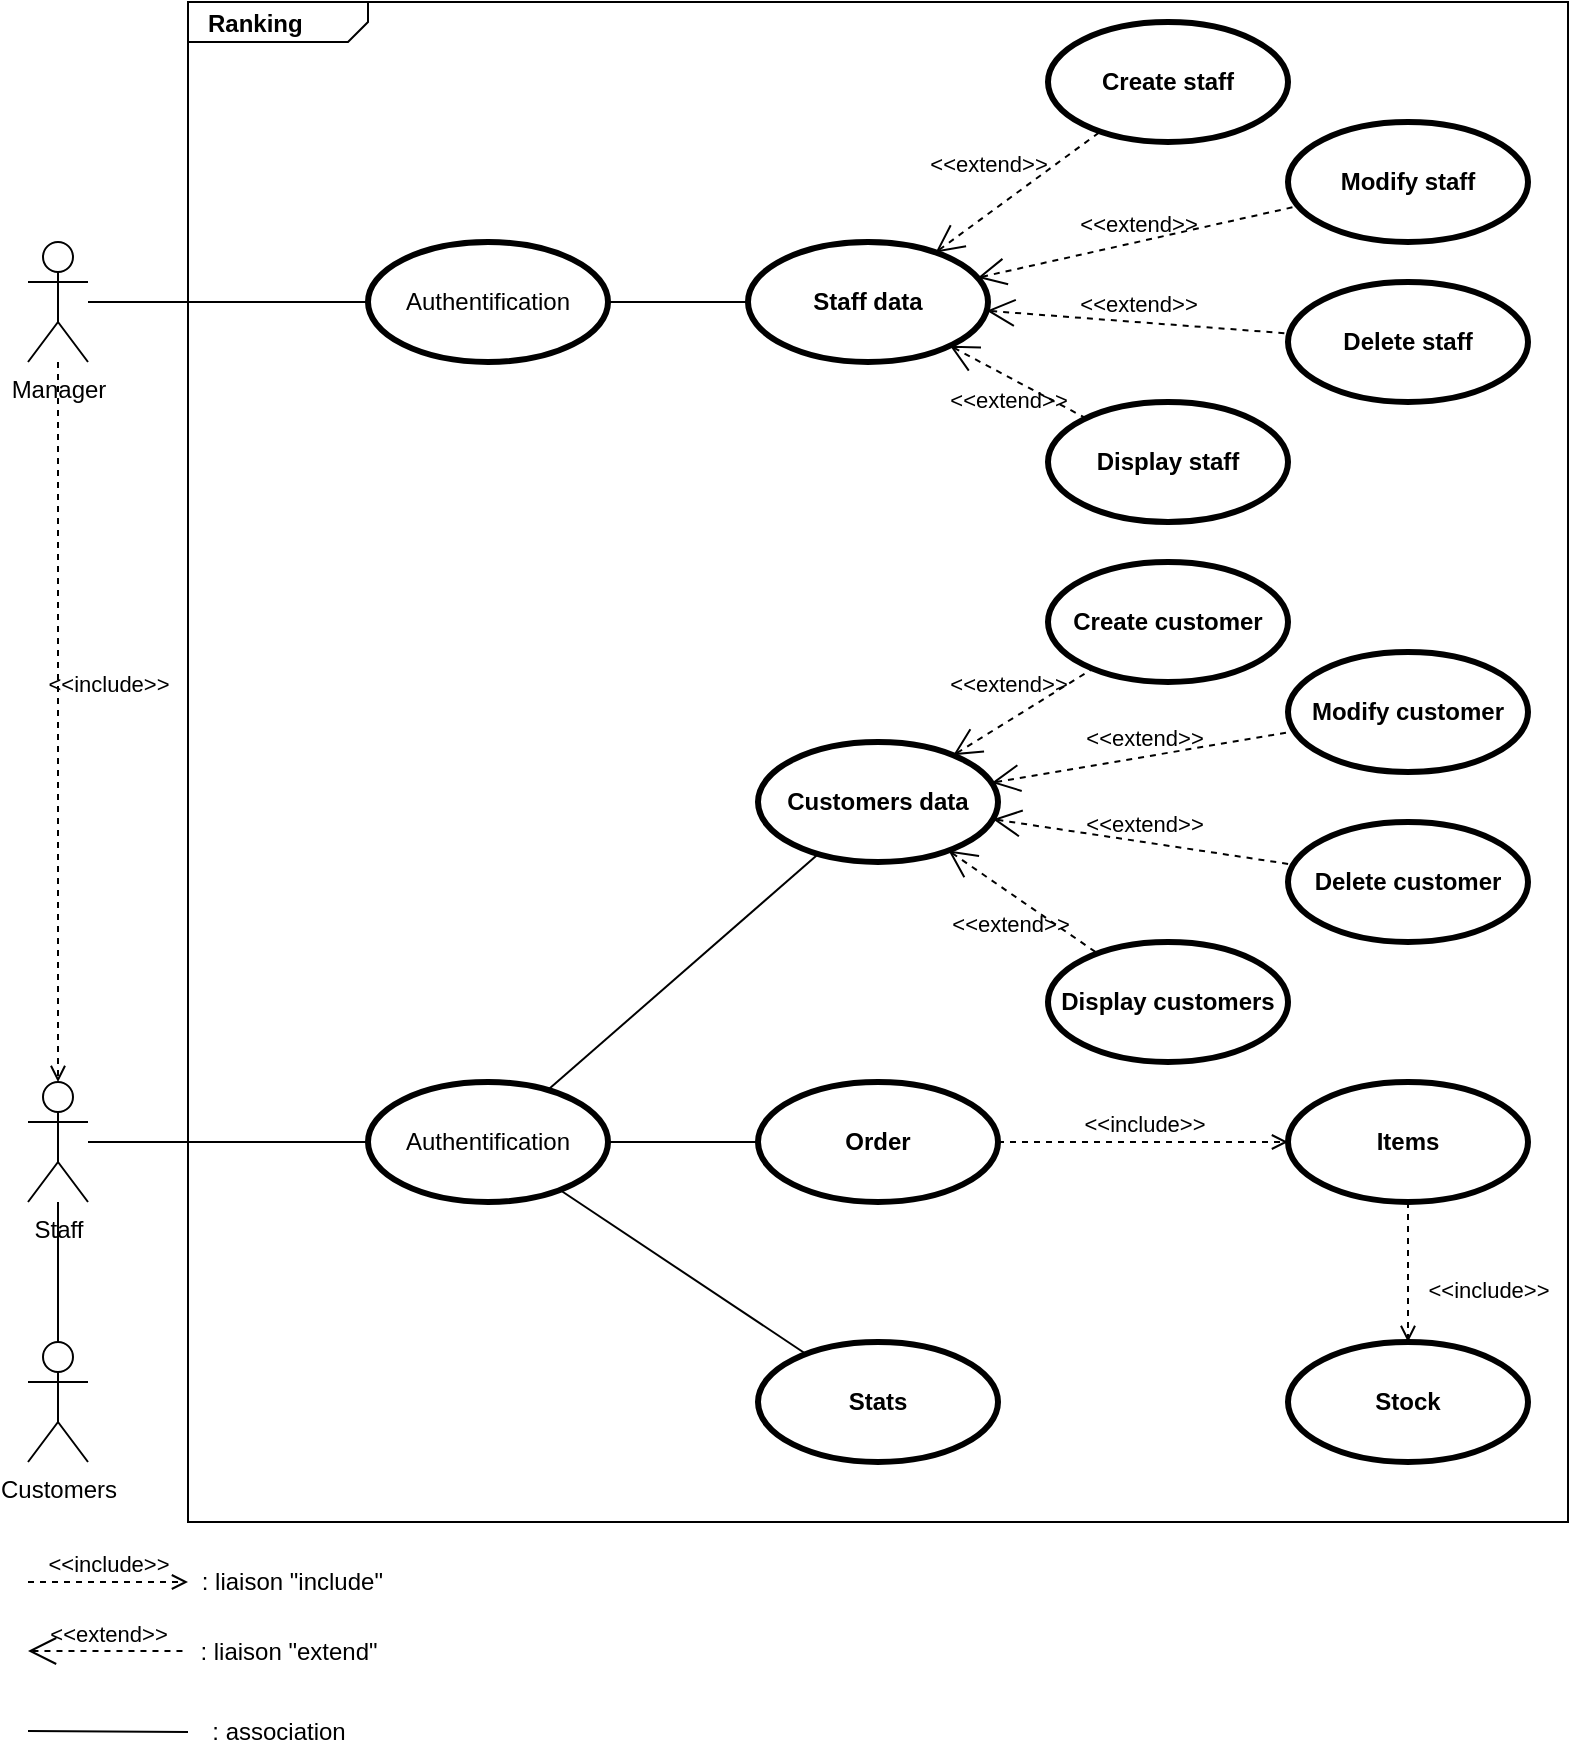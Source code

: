 <mxfile version="13.9.9" type="device" pages="5"><diagram id="yw_2JOUN2sELRxpjQE1k" name="Diag use case"><mxGraphModel dx="1086" dy="798" grid="1" gridSize="10" guides="1" tooltips="1" connect="1" arrows="1" fold="1" page="1" pageScale="1" pageWidth="827" pageHeight="1169" math="0" shadow="0"><root><mxCell id="0"/><mxCell id="1" parent="0"/><mxCell id="QHNm_jBr3AyCsfNkTOBc-62" value="&lt;p style=&quot;margin:0px;margin-top:4px;margin-left:10px;text-align:left;&quot;&gt;&lt;b&gt;Ranking&lt;/b&gt;&lt;/p&gt;" style="html=1;shape=mxgraph.sysml.package;html=1;overflow=fill;whiteSpace=wrap;fillColor=none;" parent="1" vertex="1"><mxGeometry x="120" y="40" width="690" height="760" as="geometry"/></mxCell><mxCell id="3awYt7qKahZpabFdS9xT-6" value="Staff" style="shape=umlActor;html=1;verticalLabelPosition=bottom;verticalAlign=top;align=center;fillColor=none;" parent="1" vertex="1"><mxGeometry x="40" y="580" width="30" height="60" as="geometry"/></mxCell><mxCell id="3awYt7qKahZpabFdS9xT-10" value="Customers data" style="shape=ellipse;html=1;strokeWidth=3;fontStyle=1;whiteSpace=wrap;align=center;perimeter=ellipsePerimeter;fillColor=none;" parent="1" vertex="1"><mxGeometry x="405" y="410" width="120" height="60" as="geometry"/></mxCell><mxCell id="3awYt7qKahZpabFdS9xT-11" value="Order" style="shape=ellipse;html=1;strokeWidth=3;fontStyle=1;whiteSpace=wrap;align=center;perimeter=ellipsePerimeter;fillColor=none;" parent="1" vertex="1"><mxGeometry x="405" y="580" width="120" height="60" as="geometry"/></mxCell><mxCell id="GmJ6NvU2K9QCvQzde59w-1" value="Items" style="shape=ellipse;html=1;strokeWidth=3;fontStyle=1;whiteSpace=wrap;align=center;perimeter=ellipsePerimeter;fillColor=none;" parent="1" vertex="1"><mxGeometry x="670" y="580" width="120" height="60" as="geometry"/></mxCell><mxCell id="GmJ6NvU2K9QCvQzde59w-2" value="Stock" style="shape=ellipse;html=1;strokeWidth=3;fontStyle=1;whiteSpace=wrap;align=center;perimeter=ellipsePerimeter;fillColor=none;" parent="1" vertex="1"><mxGeometry x="670" y="710" width="120" height="60" as="geometry"/></mxCell><mxCell id="GmJ6NvU2K9QCvQzde59w-7" value="&amp;lt;&amp;lt;include&amp;gt;&amp;gt;" style="edgeStyle=none;html=1;endArrow=open;verticalAlign=bottom;dashed=1;labelBackgroundColor=none;rounded=0;" parent="1" source="3awYt7qKahZpabFdS9xT-11" target="GmJ6NvU2K9QCvQzde59w-1" edge="1"><mxGeometry width="160" relative="1" as="geometry"><mxPoint x="270" y="546.0" as="sourcePoint"/><mxPoint x="427.059" y="504.118" as="targetPoint"/></mxGeometry></mxCell><mxCell id="GmJ6NvU2K9QCvQzde59w-8" value="&amp;lt;&amp;lt;include&amp;gt;&amp;gt;" style="edgeStyle=none;html=1;endArrow=open;verticalAlign=bottom;dashed=1;labelBackgroundColor=none;rounded=0;" parent="1" source="GmJ6NvU2K9QCvQzde59w-1" target="GmJ6NvU2K9QCvQzde59w-2" edge="1"><mxGeometry x="0.5" y="40" width="160" relative="1" as="geometry"><mxPoint x="280" y="556.0" as="sourcePoint"/><mxPoint x="437.059" y="514.118" as="targetPoint"/><mxPoint as="offset"/></mxGeometry></mxCell><mxCell id="QHNm_jBr3AyCsfNkTOBc-1" value="Stats" style="shape=ellipse;html=1;strokeWidth=3;fontStyle=1;whiteSpace=wrap;align=center;perimeter=ellipsePerimeter;fillColor=none;" parent="1" vertex="1"><mxGeometry x="405" y="710" width="120" height="60" as="geometry"/></mxCell><mxCell id="QHNm_jBr3AyCsfNkTOBc-3" value="Modify customer" style="shape=ellipse;html=1;strokeWidth=3;fontStyle=1;whiteSpace=wrap;align=center;perimeter=ellipsePerimeter;fillColor=none;" parent="1" vertex="1"><mxGeometry x="670" y="365" width="120" height="60" as="geometry"/></mxCell><mxCell id="QHNm_jBr3AyCsfNkTOBc-4" value="Delete customer" style="shape=ellipse;html=1;strokeWidth=3;fontStyle=1;whiteSpace=wrap;align=center;perimeter=ellipsePerimeter;fillColor=none;" parent="1" vertex="1"><mxGeometry x="670" y="450" width="120" height="60" as="geometry"/></mxCell><mxCell id="QHNm_jBr3AyCsfNkTOBc-5" value="Display customers" style="shape=ellipse;html=1;strokeWidth=3;fontStyle=1;whiteSpace=wrap;align=center;perimeter=ellipsePerimeter;fillColor=none;" parent="1" vertex="1"><mxGeometry x="550" y="510" width="120" height="60" as="geometry"/></mxCell><mxCell id="QHNm_jBr3AyCsfNkTOBc-6" value="Create customer" style="shape=ellipse;html=1;strokeWidth=3;fontStyle=1;whiteSpace=wrap;align=center;perimeter=ellipsePerimeter;fillColor=none;" parent="1" vertex="1"><mxGeometry x="550" y="320" width="120" height="60" as="geometry"/></mxCell><mxCell id="QHNm_jBr3AyCsfNkTOBc-12" value="&amp;lt;&amp;lt;extend&amp;gt;&amp;gt;" style="edgeStyle=none;html=1;startArrow=open;endArrow=none;startSize=12;verticalAlign=bottom;dashed=1;labelBackgroundColor=none;rounded=0;" parent="1" source="3awYt7qKahZpabFdS9xT-10" target="QHNm_jBr3AyCsfNkTOBc-6" edge="1"><mxGeometry x="-0.092" y="8" width="160" relative="1" as="geometry"><mxPoint x="390" y="460" as="sourcePoint"/><mxPoint x="550" y="460" as="targetPoint"/><mxPoint as="offset"/></mxGeometry></mxCell><mxCell id="QHNm_jBr3AyCsfNkTOBc-14" value="&amp;lt;&amp;lt;extend&amp;gt;&amp;gt;" style="edgeStyle=none;html=1;startArrow=open;endArrow=none;startSize=12;verticalAlign=bottom;dashed=1;labelBackgroundColor=none;rounded=0;" parent="1" source="3awYt7qKahZpabFdS9xT-10" target="QHNm_jBr3AyCsfNkTOBc-3" edge="1"><mxGeometry width="160" relative="1" as="geometry"><mxPoint x="503.818" y="445.219" as="sourcePoint"/><mxPoint x="586.2" y="384.787" as="targetPoint"/></mxGeometry></mxCell><mxCell id="QHNm_jBr3AyCsfNkTOBc-15" value="&amp;lt;&amp;lt;extend&amp;gt;&amp;gt;" style="edgeStyle=none;html=1;startArrow=open;endArrow=none;startSize=12;verticalAlign=bottom;dashed=1;labelBackgroundColor=none;rounded=0;" parent="1" source="3awYt7qKahZpabFdS9xT-10" target="QHNm_jBr3AyCsfNkTOBc-4" edge="1"><mxGeometry width="160" relative="1" as="geometry"><mxPoint x="524.209" y="457.141" as="sourcePoint"/><mxPoint x="685.94" y="418.014" as="targetPoint"/></mxGeometry></mxCell><mxCell id="QHNm_jBr3AyCsfNkTOBc-16" value="&amp;lt;&amp;lt;extend&amp;gt;&amp;gt;" style="edgeStyle=none;html=1;startArrow=open;endArrow=none;startSize=12;verticalAlign=bottom;dashed=1;labelBackgroundColor=none;rounded=0;" parent="1" source="3awYt7qKahZpabFdS9xT-10" target="QHNm_jBr3AyCsfNkTOBc-5" edge="1"><mxGeometry x="0.114" y="-21" width="160" relative="1" as="geometry"><mxPoint x="529.397" y="474.243" as="sourcePoint"/><mxPoint x="680.648" y="485.604" as="targetPoint"/><mxPoint x="1" as="offset"/></mxGeometry></mxCell><mxCell id="QHNm_jBr3AyCsfNkTOBc-29" value="Delete staff" style="shape=ellipse;html=1;strokeWidth=3;fontStyle=1;whiteSpace=wrap;align=center;perimeter=ellipsePerimeter;fillColor=none;" parent="1" vertex="1"><mxGeometry x="670" y="180" width="120" height="60" as="geometry"/></mxCell><mxCell id="QHNm_jBr3AyCsfNkTOBc-30" value="Display staff" style="shape=ellipse;html=1;strokeWidth=3;fontStyle=1;whiteSpace=wrap;align=center;perimeter=ellipsePerimeter;fillColor=none;" parent="1" vertex="1"><mxGeometry x="550" y="240" width="120" height="60" as="geometry"/></mxCell><mxCell id="QHNm_jBr3AyCsfNkTOBc-34" value="&amp;lt;&amp;lt;extend&amp;gt;&amp;gt;" style="edgeStyle=none;html=1;startArrow=open;endArrow=none;startSize=12;verticalAlign=bottom;dashed=1;labelBackgroundColor=none;rounded=0;" parent="1" target="QHNm_jBr3AyCsfNkTOBc-30" edge="1" source="dh_8f2TWzx4MQD5-rCmJ-61"><mxGeometry x="0.107" y="-18" width="160" relative="1" as="geometry"><mxPoint x="500.885" y="211.957" as="sourcePoint"/><mxPoint x="680.648" y="215.604" as="targetPoint"/><mxPoint as="offset"/></mxGeometry></mxCell><mxCell id="QHNm_jBr3AyCsfNkTOBc-36" value="Create staff" style="shape=ellipse;html=1;strokeWidth=3;fontStyle=1;whiteSpace=wrap;align=center;perimeter=ellipsePerimeter;fillColor=none;" parent="1" vertex="1"><mxGeometry x="550" y="50" width="120" height="60" as="geometry"/></mxCell><mxCell id="QHNm_jBr3AyCsfNkTOBc-37" value="Modify staff" style="shape=ellipse;html=1;strokeWidth=3;fontStyle=1;whiteSpace=wrap;align=center;perimeter=ellipsePerimeter;fillColor=none;" parent="1" vertex="1"><mxGeometry x="670" y="100" width="120" height="60" as="geometry"/></mxCell><mxCell id="QHNm_jBr3AyCsfNkTOBc-63" value="Customers" style="shape=umlActor;html=1;verticalLabelPosition=bottom;verticalAlign=top;align=center;fillColor=none;" parent="1" vertex="1"><mxGeometry x="40" y="710" width="30" height="60" as="geometry"/></mxCell><mxCell id="QHNm_jBr3AyCsfNkTOBc-64" value="Manager" style="shape=umlActor;html=1;verticalLabelPosition=bottom;verticalAlign=top;align=center;fillColor=none;" parent="1" vertex="1"><mxGeometry x="40" y="160" width="30" height="60" as="geometry"/></mxCell><mxCell id="QHNm_jBr3AyCsfNkTOBc-69" value="&amp;lt;&amp;lt;include&amp;gt;&amp;gt;" style="edgeStyle=none;html=1;endArrow=open;verticalAlign=bottom;dashed=1;labelBackgroundColor=none;rounded=0;" parent="1" edge="1"><mxGeometry width="160" relative="1" as="geometry"><mxPoint x="40" y="830" as="sourcePoint"/><mxPoint x="120" y="830" as="targetPoint"/></mxGeometry></mxCell><mxCell id="QHNm_jBr3AyCsfNkTOBc-70" value="&amp;nbsp;: liaison &quot;include&quot;" style="text;html=1;align=center;verticalAlign=middle;resizable=0;points=[];autosize=1;strokeColor=none;fillColor=none;" parent="1" vertex="1"><mxGeometry x="110" y="815" width="120" height="30" as="geometry"/></mxCell><mxCell id="QHNm_jBr3AyCsfNkTOBc-71" value="&amp;lt;&amp;lt;extend&amp;gt;&amp;gt;" style="edgeStyle=none;html=1;startArrow=open;endArrow=none;startSize=12;verticalAlign=bottom;dashed=1;labelBackgroundColor=none;rounded=0;" parent="1" edge="1"><mxGeometry width="160" relative="1" as="geometry"><mxPoint x="40" y="864.5" as="sourcePoint"/><mxPoint x="120" y="864.5" as="targetPoint"/></mxGeometry></mxCell><mxCell id="QHNm_jBr3AyCsfNkTOBc-72" value=": liaison &quot;extend&quot;" style="text;html=1;align=center;verticalAlign=middle;resizable=0;points=[];autosize=1;strokeColor=none;fillColor=none;" parent="1" vertex="1"><mxGeometry x="115" y="850" width="110" height="30" as="geometry"/></mxCell><mxCell id="QHNm_jBr3AyCsfNkTOBc-74" value=": association" style="text;html=1;align=center;verticalAlign=middle;resizable=0;points=[];autosize=1;strokeColor=none;fillColor=none;" parent="1" vertex="1"><mxGeometry x="120" y="890" width="90" height="30" as="geometry"/></mxCell><mxCell id="QHNm_jBr3AyCsfNkTOBc-76" value="" style="edgeStyle=none;html=1;endArrow=none;verticalAlign=bottom;rounded=0;entryX=0.5;entryY=0;entryDx=0;entryDy=0;entryPerimeter=0;" parent="1" source="3awYt7qKahZpabFdS9xT-6" target="QHNm_jBr3AyCsfNkTOBc-63" edge="1"><mxGeometry width="160" relative="1" as="geometry"><mxPoint x="280" y="670" as="sourcePoint"/><mxPoint x="440" y="670" as="targetPoint"/></mxGeometry></mxCell><mxCell id="QHNm_jBr3AyCsfNkTOBc-77" value="" style="edgeStyle=none;html=1;endArrow=none;verticalAlign=bottom;rounded=0;" parent="1" edge="1"><mxGeometry width="160" relative="1" as="geometry"><mxPoint x="40" y="904.5" as="sourcePoint"/><mxPoint x="120" y="905" as="targetPoint"/></mxGeometry></mxCell><mxCell id="dh_8f2TWzx4MQD5-rCmJ-61" value="Staff data" style="shape=ellipse;html=1;strokeWidth=3;fontStyle=1;whiteSpace=wrap;align=center;perimeter=ellipsePerimeter;fillColor=none;" vertex="1" parent="1"><mxGeometry x="400" y="160" width="120" height="60" as="geometry"/></mxCell><mxCell id="dh_8f2TWzx4MQD5-rCmJ-62" value="&amp;lt;&amp;lt;extend&amp;gt;&amp;gt;" style="edgeStyle=none;html=1;startArrow=open;endArrow=none;startSize=12;verticalAlign=bottom;dashed=1;labelBackgroundColor=none;rounded=0;" edge="1" parent="1" source="dh_8f2TWzx4MQD5-rCmJ-61"><mxGeometry x="-0.179" y="13" width="160" relative="1" as="geometry"><mxPoint x="493.818" y="165.219" as="sourcePoint"/><mxPoint x="576.2" y="104.787" as="targetPoint"/><mxPoint as="offset"/></mxGeometry></mxCell><mxCell id="dh_8f2TWzx4MQD5-rCmJ-63" value="&amp;lt;&amp;lt;extend&amp;gt;&amp;gt;" style="edgeStyle=none;html=1;startArrow=open;endArrow=none;startSize=12;verticalAlign=bottom;dashed=1;labelBackgroundColor=none;rounded=0;" edge="1" parent="1" source="dh_8f2TWzx4MQD5-rCmJ-61"><mxGeometry width="160" relative="1" as="geometry"><mxPoint x="514.209" y="177.141" as="sourcePoint"/><mxPoint x="675.025" y="142.018" as="targetPoint"/></mxGeometry></mxCell><mxCell id="dh_8f2TWzx4MQD5-rCmJ-64" value="&amp;lt;&amp;lt;extend&amp;gt;&amp;gt;" style="edgeStyle=none;html=1;startArrow=open;endArrow=none;startSize=12;verticalAlign=bottom;dashed=1;labelBackgroundColor=none;rounded=0;" edge="1" parent="1" source="dh_8f2TWzx4MQD5-rCmJ-61"><mxGeometry width="160" relative="1" as="geometry"><mxPoint x="519.397" y="194.243" as="sourcePoint"/><mxPoint x="670.603" y="205.757" as="targetPoint"/></mxGeometry></mxCell><mxCell id="dh_8f2TWzx4MQD5-rCmJ-74" value="&lt;span style=&quot;font-weight: 400&quot;&gt;Authentification&lt;/span&gt;" style="shape=ellipse;html=1;strokeWidth=3;fontStyle=1;whiteSpace=wrap;align=center;perimeter=ellipsePerimeter;fillColor=none;" vertex="1" parent="1"><mxGeometry x="210" y="160" width="120" height="60" as="geometry"/></mxCell><mxCell id="N8X6O2VftaK-CVxfIU2x-1" value="&lt;span style=&quot;font-weight: 400&quot;&gt;Authentification&lt;/span&gt;" style="shape=ellipse;html=1;strokeWidth=3;fontStyle=1;whiteSpace=wrap;align=center;perimeter=ellipsePerimeter;fillColor=none;" vertex="1" parent="1"><mxGeometry x="210" y="580" width="120" height="60" as="geometry"/></mxCell><mxCell id="Gk4l5Cw5bF9thVnNBr4x-1" value="" style="edgeStyle=none;html=1;endArrow=none;verticalAlign=bottom;rounded=0;" edge="1" parent="1" source="3awYt7qKahZpabFdS9xT-6" target="N8X6O2VftaK-CVxfIU2x-1"><mxGeometry width="160" relative="1" as="geometry"><mxPoint x="90" y="609.5" as="sourcePoint"/><mxPoint x="170" y="610" as="targetPoint"/></mxGeometry></mxCell><mxCell id="Gk4l5Cw5bF9thVnNBr4x-3" value="" style="edgeStyle=none;html=1;endArrow=none;verticalAlign=bottom;rounded=0;" edge="1" parent="1" source="QHNm_jBr3AyCsfNkTOBc-64" target="dh_8f2TWzx4MQD5-rCmJ-74"><mxGeometry width="160" relative="1" as="geometry"><mxPoint x="70" y="199.5" as="sourcePoint"/><mxPoint x="210" y="199.5" as="targetPoint"/></mxGeometry></mxCell><mxCell id="Gk4l5Cw5bF9thVnNBr4x-4" value="" style="edgeStyle=none;html=1;endArrow=none;verticalAlign=bottom;rounded=0;" edge="1" parent="1" source="dh_8f2TWzx4MQD5-rCmJ-74" target="dh_8f2TWzx4MQD5-rCmJ-61"><mxGeometry width="160" relative="1" as="geometry"><mxPoint x="274" y="290" as="sourcePoint"/><mxPoint x="414" y="290" as="targetPoint"/></mxGeometry></mxCell><mxCell id="Gk4l5Cw5bF9thVnNBr4x-5" value="" style="endArrow=none;html=1;" edge="1" parent="1" source="N8X6O2VftaK-CVxfIU2x-1" target="3awYt7qKahZpabFdS9xT-10"><mxGeometry width="50" height="50" relative="1" as="geometry"><mxPoint x="390" y="530" as="sourcePoint"/><mxPoint x="440" y="480" as="targetPoint"/></mxGeometry></mxCell><mxCell id="Gk4l5Cw5bF9thVnNBr4x-6" value="" style="endArrow=none;html=1;" edge="1" parent="1" source="N8X6O2VftaK-CVxfIU2x-1" target="3awYt7qKahZpabFdS9xT-11"><mxGeometry width="50" height="50" relative="1" as="geometry"><mxPoint x="390" y="530" as="sourcePoint"/><mxPoint x="440" y="480" as="targetPoint"/></mxGeometry></mxCell><mxCell id="Gk4l5Cw5bF9thVnNBr4x-7" value="" style="endArrow=none;html=1;" edge="1" parent="1" source="N8X6O2VftaK-CVxfIU2x-1" target="QHNm_jBr3AyCsfNkTOBc-1"><mxGeometry width="50" height="50" relative="1" as="geometry"><mxPoint x="340" y="620" as="sourcePoint"/><mxPoint x="420" y="620" as="targetPoint"/></mxGeometry></mxCell><mxCell id="Gk4l5Cw5bF9thVnNBr4x-8" value="&amp;lt;&amp;lt;include&amp;gt;&amp;gt;" style="edgeStyle=none;html=1;endArrow=open;verticalAlign=bottom;dashed=1;labelBackgroundColor=none;rounded=0;" edge="1" parent="1" source="QHNm_jBr3AyCsfNkTOBc-64" target="3awYt7qKahZpabFdS9xT-6"><mxGeometry x="-0.056" y="25" width="160" relative="1" as="geometry"><mxPoint x="35" y="510" as="sourcePoint"/><mxPoint x="115" y="510" as="targetPoint"/><mxPoint as="offset"/></mxGeometry></mxCell></root></mxGraphModel></diagram><diagram id="9SzkXUUQq0qsE2Vf529B" name="diag séquence personnel create"><mxGraphModel dx="1086" dy="798" grid="1" gridSize="10" guides="1" tooltips="1" connect="1" arrows="1" fold="1" page="1" pageScale="1" pageWidth="827" pageHeight="1169" math="0" shadow="0"><root><mxCell id="0"/><mxCell id="1" parent="0"/><mxCell id="z8kgbv1pqhloukU-Y6QI-2" value="&lt;p style=&quot;margin:13px;&quot;&gt;&lt;b&gt;&lt;i&gt;Manager&lt;/i&gt;&lt;/b&gt;&lt;/p&gt;" style="shape=rect;html=1;overflow=fill;whiteSpace=wrap;align=center;fillColor=none;" parent="1" vertex="1"><mxGeometry x="70" y="110" width="80" height="40" as="geometry"/></mxCell><mxCell id="z8kgbv1pqhloukU-Y6QI-3" value="" style="shape=umlActor;html=1;verticalLabelPosition=bottom;verticalAlign=top;align=center;fillColor=none;" parent="1" vertex="1"><mxGeometry x="95" y="50" width="30" height="60" as="geometry"/></mxCell><mxCell id="z8kgbv1pqhloukU-Y6QI-4" value="&lt;p style=&quot;margin:13px;&quot;&gt;&lt;b&gt;&lt;i&gt;Interface&lt;/i&gt;&lt;/b&gt;&lt;/p&gt;" style="shape=rect;html=1;overflow=fill;whiteSpace=wrap;align=center;fillColor=none;" parent="1" vertex="1"><mxGeometry x="210" y="110" width="80" height="40" as="geometry"/></mxCell><mxCell id="z8kgbv1pqhloukU-Y6QI-5" value="&lt;p style=&quot;margin:13px;&quot;&gt;&lt;b&gt;&lt;i&gt;Controller&lt;/i&gt;&lt;/b&gt;&lt;/p&gt;" style="shape=rect;html=1;overflow=fill;whiteSpace=wrap;align=center;fillColor=none;" parent="1" vertex="1"><mxGeometry x="350" y="110" width="80" height="40" as="geometry"/></mxCell><mxCell id="z8kgbv1pqhloukU-Y6QI-6" value="" style="endArrow=none;dashed=1;html=1;rounded=0;entryX=0.5;entryY=1;entryDx=0;entryDy=0;exitX=0.127;exitY=1.007;exitDx=0;exitDy=0;exitPerimeter=0;" parent="1" target="z8kgbv1pqhloukU-Y6QI-2" edge="1"><mxGeometry width="50" height="50" relative="1" as="geometry"><mxPoint x="109.85" y="492.31" as="sourcePoint"/><mxPoint x="440" y="260" as="targetPoint"/></mxGeometry></mxCell><mxCell id="z8kgbv1pqhloukU-Y6QI-7" value="" style="endArrow=none;dashed=1;html=1;rounded=0;entryX=0.5;entryY=1;entryDx=0;entryDy=0;exitX=0.5;exitY=1;exitDx=0;exitDy=0;startArrow=none;" parent="1" source="z8kgbv1pqhloukU-Y6QI-10" edge="1"><mxGeometry width="50" height="50" relative="1" as="geometry"><mxPoint x="249.5" y="841.36" as="sourcePoint"/><mxPoint x="249.66" y="150" as="targetPoint"/></mxGeometry></mxCell><mxCell id="z8kgbv1pqhloukU-Y6QI-8" value="" style="endArrow=none;dashed=1;html=1;rounded=0;entryX=0.5;entryY=1;entryDx=0;entryDy=0;exitX=0.636;exitY=0.999;exitDx=0;exitDy=0;exitPerimeter=0;" parent="1" edge="1"><mxGeometry width="50" height="50" relative="1" as="geometry"><mxPoint x="389.8" y="489.67" as="sourcePoint"/><mxPoint x="389.66" y="150" as="targetPoint"/></mxGeometry></mxCell><mxCell id="z8kgbv1pqhloukU-Y6QI-9" value="" style="rounded=0;whiteSpace=wrap;html=1;fillColor=default;" parent="1" vertex="1"><mxGeometry x="100" y="200" width="20" height="280" as="geometry"/></mxCell><mxCell id="z8kgbv1pqhloukU-Y6QI-10" value="" style="rounded=0;whiteSpace=wrap;html=1;fillColor=default;" parent="1" vertex="1"><mxGeometry x="240" y="200" width="20" height="280" as="geometry"/></mxCell><mxCell id="z8kgbv1pqhloukU-Y6QI-11" value="" style="endArrow=none;dashed=1;html=1;rounded=0;entryX=0.5;entryY=1;entryDx=0;entryDy=0;exitX=0.383;exitY=0.999;exitDx=0;exitDy=0;exitPerimeter=0;" parent="1" target="z8kgbv1pqhloukU-Y6QI-10" edge="1"><mxGeometry width="50" height="50" relative="1" as="geometry"><mxPoint x="250.65" y="489.67" as="sourcePoint"/><mxPoint x="249.66" y="150" as="targetPoint"/></mxGeometry></mxCell><mxCell id="z8kgbv1pqhloukU-Y6QI-12" value="" style="rounded=0;whiteSpace=wrap;html=1;fillColor=default;" parent="1" vertex="1"><mxGeometry x="380" y="200" width="20" height="280" as="geometry"/></mxCell><mxCell id="z8kgbv1pqhloukU-Y6QI-13" value="" style="endArrow=classic;html=1;rounded=0;" parent="1" edge="1"><mxGeometry width="50" height="50" relative="1" as="geometry"><mxPoint x="120" y="218" as="sourcePoint"/><mxPoint x="240" y="218" as="targetPoint"/></mxGeometry></mxCell><mxCell id="z8kgbv1pqhloukU-Y6QI-14" value="authentification" style="text;html=1;align=center;verticalAlign=middle;resizable=0;points=[];autosize=1;strokeColor=none;fillColor=none;" parent="1" vertex="1"><mxGeometry x="130" y="195" width="100" height="20" as="geometry"/></mxCell><mxCell id="z8kgbv1pqhloukU-Y6QI-15" value="" style="edgeStyle=none;html=1;endSize=12;endArrow=block;endFill=0;dashed=1;rounded=0;exitX=-0.02;exitY=0.163;exitDx=0;exitDy=0;exitPerimeter=0;" parent="1" edge="1"><mxGeometry width="160" relative="1" as="geometry"><mxPoint x="239.6" y="459" as="sourcePoint"/><mxPoint x="120" y="459.1" as="targetPoint"/></mxGeometry></mxCell><mxCell id="z8kgbv1pqhloukU-Y6QI-16" value="validation of creation" style="text;html=1;align=center;verticalAlign=middle;resizable=0;points=[];autosize=1;strokeColor=none;fillColor=none;" parent="1" vertex="1"><mxGeometry x="115" y="430" width="130" height="20" as="geometry"/></mxCell><mxCell id="z8kgbv1pqhloukU-Y6QI-17" value="" style="endArrow=classic;html=1;rounded=0;exitX=1.1;exitY=0.035;exitDx=0;exitDy=0;exitPerimeter=0;entryX=0.02;entryY=0.035;entryDx=0;entryDy=0;entryPerimeter=0;" parent="1" edge="1"><mxGeometry width="50" height="50" relative="1" as="geometry"><mxPoint x="401.6" y="248" as="sourcePoint"/><mxPoint x="520" y="248" as="targetPoint"/></mxGeometry></mxCell><mxCell id="z8kgbv1pqhloukU-Y6QI-18" value="createStaff();" style="text;html=1;align=center;verticalAlign=middle;resizable=0;points=[];autosize=1;strokeColor=none;fillColor=none;" parent="1" vertex="1"><mxGeometry x="410" y="220" width="90" height="30" as="geometry"/></mxCell><mxCell id="z8kgbv1pqhloukU-Y6QI-20" value="" style="edgeStyle=none;html=1;endSize=12;endArrow=block;endFill=0;dashed=1;rounded=0;exitX=-0.02;exitY=0.163;exitDx=0;exitDy=0;exitPerimeter=0;" parent="1" edge="1"><mxGeometry width="160" relative="1" as="geometry"><mxPoint x="379.6" y="423" as="sourcePoint"/><mxPoint x="260" y="423.1" as="targetPoint"/></mxGeometry></mxCell><mxCell id="z8kgbv1pqhloukU-Y6QI-22" value="&lt;p style=&quot;margin:13px;&quot;&gt;&lt;b&gt;&lt;i&gt;BDD&lt;/i&gt;&lt;/b&gt;&lt;/p&gt;" style="shape=rect;html=1;overflow=fill;whiteSpace=wrap;align=center;fillColor=none;" parent="1" vertex="1"><mxGeometry x="490" y="110" width="80" height="40" as="geometry"/></mxCell><mxCell id="z8kgbv1pqhloukU-Y6QI-23" value="" style="endArrow=none;dashed=1;html=1;rounded=0;entryX=0.5;entryY=1;entryDx=0;entryDy=0;exitX=0.894;exitY=1.007;exitDx=0;exitDy=0;exitPerimeter=0;" parent="1" edge="1"><mxGeometry width="50" height="50" relative="1" as="geometry"><mxPoint x="531.7" y="492.31" as="sourcePoint"/><mxPoint x="529.66" y="150" as="targetPoint"/></mxGeometry></mxCell><mxCell id="z8kgbv1pqhloukU-Y6QI-24" value="" style="rounded=0;whiteSpace=wrap;html=1;fillColor=default;" parent="1" vertex="1"><mxGeometry x="520" y="200" width="20" height="110" as="geometry"/></mxCell><mxCell id="z8kgbv1pqhloukU-Y6QI-26" value="" style="edgeStyle=none;html=1;endSize=12;endArrow=block;endFill=0;dashed=1;rounded=0;exitX=-0.02;exitY=0.163;exitDx=0;exitDy=0;exitPerimeter=0;" parent="1" edge="1"><mxGeometry width="160" relative="1" as="geometry"><mxPoint x="520.6" y="290" as="sourcePoint"/><mxPoint x="401" y="290.1" as="targetPoint"/></mxGeometry></mxCell><mxCell id="z8kgbv1pqhloukU-Y6QI-27" value="update view();" style="text;html=1;align=center;verticalAlign=middle;resizable=0;points=[];autosize=1;strokeColor=none;fillColor=none;" parent="1" vertex="1"><mxGeometry x="275" y="395" width="90" height="20" as="geometry"/></mxCell><mxCell id="z8kgbv1pqhloukU-Y6QI-28" value="" style="rounded=0;whiteSpace=wrap;html=1;fillColor=default;" parent="1" vertex="1"><mxGeometry x="390" y="360" width="20" height="30" as="geometry"/></mxCell><mxCell id="z8kgbv1pqhloukU-Y6QI-29" value="" style="endArrow=classic;html=1;rounded=0;exitX=1;exitY=0.25;exitDx=0;exitDy=0;edgeStyle=orthogonalEdgeStyle;entryX=1;entryY=0.75;entryDx=0;entryDy=0;" parent="1" edge="1"><mxGeometry width="50" height="50" relative="1" as="geometry"><mxPoint x="410" y="367.5" as="sourcePoint"/><mxPoint x="410" y="382.5" as="targetPoint"/><Array as="points"><mxPoint x="430" y="368"/><mxPoint x="430" y="383"/></Array></mxGeometry></mxCell><mxCell id="z8kgbv1pqhloukU-Y6QI-30" value="Validate" style="text;html=1;align=center;verticalAlign=middle;resizable=0;points=[];autosize=1;strokeColor=none;fillColor=none;" parent="1" vertex="1"><mxGeometry x="425" y="360" width="70" height="30" as="geometry"/></mxCell><mxCell id="nBmRKQCajf0EC_qmGQJC-2" value="" style="endArrow=classic;html=1;" edge="1" parent="1"><mxGeometry relative="1" as="geometry"><mxPoint x="262" y="230" as="sourcePoint"/><mxPoint x="379" y="230" as="targetPoint"/></mxGeometry></mxCell><mxCell id="nBmRKQCajf0EC_qmGQJC-3" value="&amp;lt;&amp;lt;check();&amp;gt;&amp;gt;" style="edgeLabel;resizable=0;html=1;align=center;verticalAlign=middle;" connectable="0" vertex="1" parent="nBmRKQCajf0EC_qmGQJC-2"><mxGeometry relative="1" as="geometry"><mxPoint x="-1" y="-10" as="offset"/></mxGeometry></mxCell></root></mxGraphModel></diagram><diagram name="diag séquence personnel modify" id="Wh5UHaIl6lyUIYbyYcv8"><mxGraphModel dx="1086" dy="798" grid="1" gridSize="10" guides="1" tooltips="1" connect="1" arrows="1" fold="1" page="1" pageScale="1" pageWidth="827" pageHeight="1169" math="0" shadow="0"><root><mxCell id="dOU7abhV9AMvf6N2a-eF-0"/><mxCell id="dOU7abhV9AMvf6N2a-eF-1" parent="dOU7abhV9AMvf6N2a-eF-0"/><mxCell id="gnsx1LVPLH3RXme08SIf-1" value="&lt;p style=&quot;margin:13px;&quot;&gt;&lt;b&gt;&lt;i&gt;Manager&lt;/i&gt;&lt;/b&gt;&lt;/p&gt;" style="shape=rect;html=1;overflow=fill;whiteSpace=wrap;align=center;fillColor=none;" parent="dOU7abhV9AMvf6N2a-eF-1" vertex="1"><mxGeometry x="70" y="110" width="80" height="40" as="geometry"/></mxCell><mxCell id="gnsx1LVPLH3RXme08SIf-2" value="" style="shape=umlActor;html=1;verticalLabelPosition=bottom;verticalAlign=top;align=center;fillColor=none;" parent="dOU7abhV9AMvf6N2a-eF-1" vertex="1"><mxGeometry x="95" y="50" width="30" height="60" as="geometry"/></mxCell><mxCell id="gnsx1LVPLH3RXme08SIf-3" value="&lt;p style=&quot;margin:13px;&quot;&gt;&lt;b&gt;&lt;i&gt;Interface&lt;/i&gt;&lt;/b&gt;&lt;/p&gt;" style="shape=rect;html=1;overflow=fill;whiteSpace=wrap;align=center;fillColor=none;" parent="dOU7abhV9AMvf6N2a-eF-1" vertex="1"><mxGeometry x="210" y="110" width="80" height="40" as="geometry"/></mxCell><mxCell id="gnsx1LVPLH3RXme08SIf-4" value="&lt;p style=&quot;margin:13px;&quot;&gt;&lt;b&gt;&lt;i&gt;Controller&lt;/i&gt;&lt;/b&gt;&lt;/p&gt;" style="shape=rect;html=1;overflow=fill;whiteSpace=wrap;align=center;fillColor=none;" parent="dOU7abhV9AMvf6N2a-eF-1" vertex="1"><mxGeometry x="350" y="110" width="80" height="40" as="geometry"/></mxCell><mxCell id="gnsx1LVPLH3RXme08SIf-5" value="" style="endArrow=none;dashed=1;html=1;rounded=0;entryX=0.5;entryY=1;entryDx=0;entryDy=0;exitX=0.127;exitY=1.007;exitDx=0;exitDy=0;exitPerimeter=0;" parent="dOU7abhV9AMvf6N2a-eF-1" target="gnsx1LVPLH3RXme08SIf-1" edge="1"><mxGeometry width="50" height="50" relative="1" as="geometry"><mxPoint x="109.85" y="492.31" as="sourcePoint"/><mxPoint x="440" y="260" as="targetPoint"/></mxGeometry></mxCell><mxCell id="gnsx1LVPLH3RXme08SIf-6" value="" style="endArrow=none;dashed=1;html=1;rounded=0;entryX=0.5;entryY=1;entryDx=0;entryDy=0;exitX=0.5;exitY=1;exitDx=0;exitDy=0;startArrow=none;" parent="dOU7abhV9AMvf6N2a-eF-1" source="gnsx1LVPLH3RXme08SIf-9" edge="1"><mxGeometry width="50" height="50" relative="1" as="geometry"><mxPoint x="249.5" y="841.36" as="sourcePoint"/><mxPoint x="249.66" y="150" as="targetPoint"/></mxGeometry></mxCell><mxCell id="gnsx1LVPLH3RXme08SIf-7" value="" style="endArrow=none;dashed=1;html=1;rounded=0;entryX=0.5;entryY=1;entryDx=0;entryDy=0;exitX=0.636;exitY=0.999;exitDx=0;exitDy=0;exitPerimeter=0;" parent="dOU7abhV9AMvf6N2a-eF-1" edge="1"><mxGeometry width="50" height="50" relative="1" as="geometry"><mxPoint x="389.8" y="489.67" as="sourcePoint"/><mxPoint x="389.66" y="150" as="targetPoint"/></mxGeometry></mxCell><mxCell id="gnsx1LVPLH3RXme08SIf-8" value="" style="rounded=0;whiteSpace=wrap;html=1;fillColor=default;" parent="dOU7abhV9AMvf6N2a-eF-1" vertex="1"><mxGeometry x="100" y="200" width="20" height="280" as="geometry"/></mxCell><mxCell id="gnsx1LVPLH3RXme08SIf-9" value="" style="rounded=0;whiteSpace=wrap;html=1;fillColor=default;" parent="dOU7abhV9AMvf6N2a-eF-1" vertex="1"><mxGeometry x="240" y="200" width="20" height="280" as="geometry"/></mxCell><mxCell id="gnsx1LVPLH3RXme08SIf-10" value="" style="endArrow=none;dashed=1;html=1;rounded=0;entryX=0.5;entryY=1;entryDx=0;entryDy=0;exitX=0.383;exitY=0.999;exitDx=0;exitDy=0;exitPerimeter=0;" parent="dOU7abhV9AMvf6N2a-eF-1" target="gnsx1LVPLH3RXme08SIf-9" edge="1"><mxGeometry width="50" height="50" relative="1" as="geometry"><mxPoint x="250.65" y="489.67" as="sourcePoint"/><mxPoint x="249.66" y="150" as="targetPoint"/></mxGeometry></mxCell><mxCell id="gnsx1LVPLH3RXme08SIf-11" value="" style="rounded=0;whiteSpace=wrap;html=1;fillColor=default;" parent="dOU7abhV9AMvf6N2a-eF-1" vertex="1"><mxGeometry x="380" y="200" width="20" height="280" as="geometry"/></mxCell><mxCell id="gnsx1LVPLH3RXme08SIf-12" value="" style="endArrow=classic;html=1;rounded=0;" parent="dOU7abhV9AMvf6N2a-eF-1" edge="1"><mxGeometry width="50" height="50" relative="1" as="geometry"><mxPoint x="120" y="218" as="sourcePoint"/><mxPoint x="240" y="218" as="targetPoint"/></mxGeometry></mxCell><mxCell id="gnsx1LVPLH3RXme08SIf-13" value="authentification" style="text;html=1;align=center;verticalAlign=middle;resizable=0;points=[];autosize=1;strokeColor=none;fillColor=none;" parent="dOU7abhV9AMvf6N2a-eF-1" vertex="1"><mxGeometry x="130" y="194" width="100" height="20" as="geometry"/></mxCell><mxCell id="gnsx1LVPLH3RXme08SIf-14" value="" style="edgeStyle=none;html=1;endSize=12;endArrow=block;endFill=0;dashed=1;rounded=0;exitX=-0.02;exitY=0.163;exitDx=0;exitDy=0;exitPerimeter=0;" parent="dOU7abhV9AMvf6N2a-eF-1" edge="1"><mxGeometry width="160" relative="1" as="geometry"><mxPoint x="239.6" y="459" as="sourcePoint"/><mxPoint x="120" y="459.1" as="targetPoint"/></mxGeometry></mxCell><mxCell id="gnsx1LVPLH3RXme08SIf-15" value="validation edit" style="text;html=1;align=center;verticalAlign=middle;resizable=0;points=[];autosize=1;strokeColor=none;fillColor=none;" parent="dOU7abhV9AMvf6N2a-eF-1" vertex="1"><mxGeometry x="135" y="440" width="90" height="20" as="geometry"/></mxCell><mxCell id="gnsx1LVPLH3RXme08SIf-16" value="" style="endArrow=classic;html=1;rounded=0;exitX=1.1;exitY=0.035;exitDx=0;exitDy=0;exitPerimeter=0;entryX=0.02;entryY=0.035;entryDx=0;entryDy=0;entryPerimeter=0;" parent="dOU7abhV9AMvf6N2a-eF-1" edge="1"><mxGeometry width="50" height="50" relative="1" as="geometry"><mxPoint x="401.6" y="248" as="sourcePoint"/><mxPoint x="520" y="248" as="targetPoint"/></mxGeometry></mxCell><mxCell id="gnsx1LVPLH3RXme08SIf-17" value="edit();" style="text;html=1;align=center;verticalAlign=middle;resizable=0;points=[];autosize=1;strokeColor=none;fillColor=none;" parent="dOU7abhV9AMvf6N2a-eF-1" vertex="1"><mxGeometry x="430" y="220" width="50" height="20" as="geometry"/></mxCell><mxCell id="gnsx1LVPLH3RXme08SIf-18" value="" style="endArrow=classic;html=1;rounded=0;exitX=1.1;exitY=0.035;exitDx=0;exitDy=0;exitPerimeter=0;entryX=0.02;entryY=0.035;entryDx=0;entryDy=0;entryPerimeter=0;" parent="dOU7abhV9AMvf6N2a-eF-1" edge="1"><mxGeometry width="50" height="50" relative="1" as="geometry"><mxPoint x="261.6" y="240" as="sourcePoint"/><mxPoint x="380" y="240" as="targetPoint"/></mxGeometry></mxCell><mxCell id="gnsx1LVPLH3RXme08SIf-19" value="" style="edgeStyle=none;html=1;endSize=12;endArrow=block;endFill=0;dashed=1;rounded=0;exitX=-0.02;exitY=0.163;exitDx=0;exitDy=0;exitPerimeter=0;" parent="dOU7abhV9AMvf6N2a-eF-1" edge="1"><mxGeometry width="160" relative="1" as="geometry"><mxPoint x="379.6" y="423" as="sourcePoint"/><mxPoint x="260" y="423.1" as="targetPoint"/></mxGeometry></mxCell><mxCell id="gnsx1LVPLH3RXme08SIf-21" value="&lt;p style=&quot;margin:13px;&quot;&gt;&lt;b&gt;&lt;i&gt;BDD&lt;/i&gt;&lt;/b&gt;&lt;/p&gt;" style="shape=rect;html=1;overflow=fill;whiteSpace=wrap;align=center;fillColor=none;" parent="dOU7abhV9AMvf6N2a-eF-1" vertex="1"><mxGeometry x="490" y="110" width="80" height="40" as="geometry"/></mxCell><mxCell id="gnsx1LVPLH3RXme08SIf-22" value="" style="endArrow=none;dashed=1;html=1;rounded=0;entryX=0.5;entryY=1;entryDx=0;entryDy=0;exitX=0.894;exitY=1.007;exitDx=0;exitDy=0;exitPerimeter=0;" parent="dOU7abhV9AMvf6N2a-eF-1" edge="1"><mxGeometry width="50" height="50" relative="1" as="geometry"><mxPoint x="531.7" y="492.31" as="sourcePoint"/><mxPoint x="529.66" y="150" as="targetPoint"/></mxGeometry></mxCell><mxCell id="gnsx1LVPLH3RXme08SIf-23" value="" style="rounded=0;whiteSpace=wrap;html=1;fillColor=default;" parent="dOU7abhV9AMvf6N2a-eF-1" vertex="1"><mxGeometry x="520" y="200" width="20" height="110" as="geometry"/></mxCell><mxCell id="gnsx1LVPLH3RXme08SIf-24" value="check();" style="text;html=1;align=center;verticalAlign=middle;resizable=0;points=[];autosize=1;strokeColor=none;fillColor=none;" parent="dOU7abhV9AMvf6N2a-eF-1" vertex="1"><mxGeometry x="290" y="214" width="60" height="20" as="geometry"/></mxCell><mxCell id="gnsx1LVPLH3RXme08SIf-25" value="" style="edgeStyle=none;html=1;endSize=12;endArrow=block;endFill=0;dashed=1;rounded=0;exitX=-0.02;exitY=0.163;exitDx=0;exitDy=0;exitPerimeter=0;" parent="dOU7abhV9AMvf6N2a-eF-1" edge="1"><mxGeometry width="160" relative="1" as="geometry"><mxPoint x="520.6" y="290" as="sourcePoint"/><mxPoint x="401" y="290.1" as="targetPoint"/></mxGeometry></mxCell><mxCell id="gnsx1LVPLH3RXme08SIf-26" value="update view();" style="text;html=1;align=center;verticalAlign=middle;resizable=0;points=[];autosize=1;strokeColor=none;fillColor=none;" parent="dOU7abhV9AMvf6N2a-eF-1" vertex="1"><mxGeometry x="275" y="395" width="90" height="20" as="geometry"/></mxCell><mxCell id="gnsx1LVPLH3RXme08SIf-27" value="" style="rounded=0;whiteSpace=wrap;html=1;fillColor=default;" parent="dOU7abhV9AMvf6N2a-eF-1" vertex="1"><mxGeometry x="390" y="360" width="20" height="30" as="geometry"/></mxCell><mxCell id="gnsx1LVPLH3RXme08SIf-28" value="" style="endArrow=classic;html=1;rounded=0;exitX=1;exitY=0.25;exitDx=0;exitDy=0;edgeStyle=orthogonalEdgeStyle;entryX=1;entryY=0.75;entryDx=0;entryDy=0;" parent="dOU7abhV9AMvf6N2a-eF-1" edge="1"><mxGeometry width="50" height="50" relative="1" as="geometry"><mxPoint x="410" y="367.5" as="sourcePoint"/><mxPoint x="410" y="382.5" as="targetPoint"/><Array as="points"><mxPoint x="430" y="368"/><mxPoint x="430" y="383"/></Array></mxGeometry></mxCell><mxCell id="gnsx1LVPLH3RXme08SIf-29" value="Validate" style="text;html=1;align=center;verticalAlign=middle;resizable=0;points=[];autosize=1;strokeColor=none;fillColor=none;" parent="dOU7abhV9AMvf6N2a-eF-1" vertex="1"><mxGeometry x="425" y="360" width="70" height="30" as="geometry"/></mxCell></root></mxGraphModel></diagram><diagram name="diag séquence personnel delete" id="3CitI8RzUIEWS3wNZ79o"><mxGraphModel dx="1086" dy="798" grid="1" gridSize="10" guides="1" tooltips="1" connect="1" arrows="1" fold="1" page="1" pageScale="1" pageWidth="827" pageHeight="1169" math="0" shadow="0"><root><mxCell id="UHjGbQghRBufcaHmYIZM-0"/><mxCell id="UHjGbQghRBufcaHmYIZM-1" parent="UHjGbQghRBufcaHmYIZM-0"/><mxCell id="UHjGbQghRBufcaHmYIZM-3" value="&lt;p style=&quot;margin:13px;&quot;&gt;&lt;b&gt;&lt;i&gt;Manager&lt;/i&gt;&lt;/b&gt;&lt;/p&gt;" style="shape=rect;html=1;overflow=fill;whiteSpace=wrap;align=center;fillColor=none;" parent="UHjGbQghRBufcaHmYIZM-1" vertex="1"><mxGeometry x="70" y="110" width="80" height="40" as="geometry"/></mxCell><mxCell id="UHjGbQghRBufcaHmYIZM-4" value="" style="shape=umlActor;html=1;verticalLabelPosition=bottom;verticalAlign=top;align=center;fillColor=none;" parent="UHjGbQghRBufcaHmYIZM-1" vertex="1"><mxGeometry x="95" y="50" width="30" height="60" as="geometry"/></mxCell><mxCell id="UHjGbQghRBufcaHmYIZM-5" value="&lt;p style=&quot;margin:13px;&quot;&gt;&lt;b&gt;&lt;i&gt;Interface&lt;/i&gt;&lt;/b&gt;&lt;/p&gt;" style="shape=rect;html=1;overflow=fill;whiteSpace=wrap;align=center;fillColor=none;" parent="UHjGbQghRBufcaHmYIZM-1" vertex="1"><mxGeometry x="210" y="110" width="80" height="40" as="geometry"/></mxCell><mxCell id="UHjGbQghRBufcaHmYIZM-6" value="&lt;p style=&quot;margin:13px;&quot;&gt;&lt;b&gt;&lt;i&gt;Controller&lt;/i&gt;&lt;/b&gt;&lt;/p&gt;" style="shape=rect;html=1;overflow=fill;whiteSpace=wrap;align=center;fillColor=none;" parent="UHjGbQghRBufcaHmYIZM-1" vertex="1"><mxGeometry x="350" y="110" width="80" height="40" as="geometry"/></mxCell><mxCell id="UHjGbQghRBufcaHmYIZM-7" value="" style="endArrow=none;dashed=1;html=1;rounded=0;entryX=0.5;entryY=1;entryDx=0;entryDy=0;exitX=0.127;exitY=1.007;exitDx=0;exitDy=0;exitPerimeter=0;" parent="UHjGbQghRBufcaHmYIZM-1" target="UHjGbQghRBufcaHmYIZM-3" edge="1"><mxGeometry width="50" height="50" relative="1" as="geometry"><mxPoint x="109.85" y="492.31" as="sourcePoint"/><mxPoint x="440" y="260" as="targetPoint"/></mxGeometry></mxCell><mxCell id="UHjGbQghRBufcaHmYIZM-8" value="" style="endArrow=none;dashed=1;html=1;rounded=0;entryX=0.5;entryY=1;entryDx=0;entryDy=0;exitX=0.5;exitY=1;exitDx=0;exitDy=0;startArrow=none;" parent="UHjGbQghRBufcaHmYIZM-1" source="UHjGbQghRBufcaHmYIZM-11" edge="1"><mxGeometry width="50" height="50" relative="1" as="geometry"><mxPoint x="249.5" y="841.36" as="sourcePoint"/><mxPoint x="249.66" y="150" as="targetPoint"/></mxGeometry></mxCell><mxCell id="UHjGbQghRBufcaHmYIZM-9" value="" style="endArrow=none;dashed=1;html=1;rounded=0;entryX=0.5;entryY=1;entryDx=0;entryDy=0;exitX=0.636;exitY=0.999;exitDx=0;exitDy=0;exitPerimeter=0;" parent="UHjGbQghRBufcaHmYIZM-1" edge="1"><mxGeometry width="50" height="50" relative="1" as="geometry"><mxPoint x="389.8" y="489.67" as="sourcePoint"/><mxPoint x="389.66" y="150" as="targetPoint"/></mxGeometry></mxCell><mxCell id="UHjGbQghRBufcaHmYIZM-10" value="" style="rounded=0;whiteSpace=wrap;html=1;fillColor=default;" parent="UHjGbQghRBufcaHmYIZM-1" vertex="1"><mxGeometry x="100" y="200" width="20" height="280" as="geometry"/></mxCell><mxCell id="UHjGbQghRBufcaHmYIZM-11" value="" style="rounded=0;whiteSpace=wrap;html=1;fillColor=default;" parent="UHjGbQghRBufcaHmYIZM-1" vertex="1"><mxGeometry x="240" y="200" width="20" height="280" as="geometry"/></mxCell><mxCell id="UHjGbQghRBufcaHmYIZM-12" value="" style="endArrow=none;dashed=1;html=1;rounded=0;entryX=0.5;entryY=1;entryDx=0;entryDy=0;exitX=0.383;exitY=0.999;exitDx=0;exitDy=0;exitPerimeter=0;" parent="UHjGbQghRBufcaHmYIZM-1" target="UHjGbQghRBufcaHmYIZM-11" edge="1"><mxGeometry width="50" height="50" relative="1" as="geometry"><mxPoint x="250.65" y="489.67" as="sourcePoint"/><mxPoint x="249.66" y="150" as="targetPoint"/></mxGeometry></mxCell><mxCell id="UHjGbQghRBufcaHmYIZM-13" value="" style="rounded=0;whiteSpace=wrap;html=1;fillColor=default;" parent="UHjGbQghRBufcaHmYIZM-1" vertex="1"><mxGeometry x="380" y="200" width="20" height="280" as="geometry"/></mxCell><mxCell id="UHjGbQghRBufcaHmYIZM-14" value="" style="endArrow=classic;html=1;rounded=0;" parent="UHjGbQghRBufcaHmYIZM-1" edge="1"><mxGeometry width="50" height="50" relative="1" as="geometry"><mxPoint x="120" y="218" as="sourcePoint"/><mxPoint x="240" y="218" as="targetPoint"/></mxGeometry></mxCell><mxCell id="UHjGbQghRBufcaHmYIZM-15" value="authentification();" style="text;html=1;align=center;verticalAlign=middle;resizable=0;points=[];autosize=1;strokeColor=none;fillColor=none;" parent="UHjGbQghRBufcaHmYIZM-1" vertex="1"><mxGeometry x="125" y="190" width="110" height="20" as="geometry"/></mxCell><mxCell id="UHjGbQghRBufcaHmYIZM-16" value="" style="edgeStyle=none;html=1;endSize=12;endArrow=block;endFill=0;dashed=1;rounded=0;exitX=-0.02;exitY=0.163;exitDx=0;exitDy=0;exitPerimeter=0;" parent="UHjGbQghRBufcaHmYIZM-1" edge="1"><mxGeometry width="160" relative="1" as="geometry"><mxPoint x="239.6" y="459" as="sourcePoint"/><mxPoint x="120.0" y="459.1" as="targetPoint"/></mxGeometry></mxCell><mxCell id="UHjGbQghRBufcaHmYIZM-17" value="validation of deletion" style="text;html=1;align=center;verticalAlign=middle;resizable=0;points=[];autosize=1;strokeColor=none;fillColor=none;" parent="UHjGbQghRBufcaHmYIZM-1" vertex="1"><mxGeometry x="120" y="430" width="120" height="20" as="geometry"/></mxCell><mxCell id="UHjGbQghRBufcaHmYIZM-18" value="" style="endArrow=classic;html=1;rounded=0;exitX=1.1;exitY=0.035;exitDx=0;exitDy=0;exitPerimeter=0;entryX=0.02;entryY=0.035;entryDx=0;entryDy=0;entryPerimeter=0;" parent="UHjGbQghRBufcaHmYIZM-1" edge="1"><mxGeometry width="50" height="50" relative="1" as="geometry"><mxPoint x="401.6" y="248" as="sourcePoint"/><mxPoint x="520.0" y="248" as="targetPoint"/></mxGeometry></mxCell><mxCell id="UHjGbQghRBufcaHmYIZM-19" value="deletion request();" style="text;html=1;align=center;verticalAlign=middle;resizable=0;points=[];autosize=1;strokeColor=none;fillColor=none;" parent="UHjGbQghRBufcaHmYIZM-1" vertex="1"><mxGeometry x="400" y="220" width="110" height="20" as="geometry"/></mxCell><mxCell id="UHjGbQghRBufcaHmYIZM-22" value="" style="endArrow=classic;html=1;rounded=0;exitX=1.1;exitY=0.035;exitDx=0;exitDy=0;exitPerimeter=0;entryX=0.02;entryY=0.035;entryDx=0;entryDy=0;entryPerimeter=0;" parent="UHjGbQghRBufcaHmYIZM-1" edge="1"><mxGeometry width="50" height="50" relative="1" as="geometry"><mxPoint x="261.6" y="240" as="sourcePoint"/><mxPoint x="380.0" y="240" as="targetPoint"/></mxGeometry></mxCell><mxCell id="UHjGbQghRBufcaHmYIZM-24" value="" style="edgeStyle=none;html=1;endSize=12;endArrow=block;endFill=0;dashed=1;rounded=0;exitX=-0.02;exitY=0.163;exitDx=0;exitDy=0;exitPerimeter=0;" parent="UHjGbQghRBufcaHmYIZM-1" edge="1"><mxGeometry width="160" relative="1" as="geometry"><mxPoint x="379.6" y="423" as="sourcePoint"/><mxPoint x="260.0" y="423.1" as="targetPoint"/></mxGeometry></mxCell><mxCell id="qj8unFb8rxw-6JezuvT3-0" value="&lt;p style=&quot;margin:13px;&quot;&gt;&lt;b&gt;&lt;i&gt;BDD&lt;/i&gt;&lt;/b&gt;&lt;/p&gt;" style="shape=rect;html=1;overflow=fill;whiteSpace=wrap;align=center;fillColor=none;" parent="UHjGbQghRBufcaHmYIZM-1" vertex="1"><mxGeometry x="490" y="110" width="80" height="40" as="geometry"/></mxCell><mxCell id="qj8unFb8rxw-6JezuvT3-1" value="" style="endArrow=none;dashed=1;html=1;rounded=0;entryX=0.5;entryY=1;entryDx=0;entryDy=0;exitX=0.894;exitY=1.007;exitDx=0;exitDy=0;exitPerimeter=0;" parent="UHjGbQghRBufcaHmYIZM-1" edge="1"><mxGeometry width="50" height="50" relative="1" as="geometry"><mxPoint x="531.7" y="492.31" as="sourcePoint"/><mxPoint x="529.66" y="150" as="targetPoint"/></mxGeometry></mxCell><mxCell id="qj8unFb8rxw-6JezuvT3-2" value="" style="rounded=0;whiteSpace=wrap;html=1;fillColor=default;" parent="UHjGbQghRBufcaHmYIZM-1" vertex="1"><mxGeometry x="520" y="200" width="20" height="110" as="geometry"/></mxCell><mxCell id="iGMO7k3yM3LEpfZGBDzU-0" value="check();" style="text;html=1;align=center;verticalAlign=middle;resizable=0;points=[];autosize=1;strokeColor=none;fillColor=none;" parent="UHjGbQghRBufcaHmYIZM-1" vertex="1"><mxGeometry x="290" y="214" width="60" height="20" as="geometry"/></mxCell><mxCell id="NPxQ_5F_SBcmWHFHAuaK-0" value="" style="edgeStyle=none;html=1;endSize=12;endArrow=block;endFill=0;dashed=1;rounded=0;exitX=-0.02;exitY=0.163;exitDx=0;exitDy=0;exitPerimeter=0;" parent="UHjGbQghRBufcaHmYIZM-1" edge="1"><mxGeometry width="160" relative="1" as="geometry"><mxPoint x="520.6" y="290" as="sourcePoint"/><mxPoint x="401" y="290.1" as="targetPoint"/></mxGeometry></mxCell><mxCell id="NPxQ_5F_SBcmWHFHAuaK-1" value="update view();" style="text;html=1;align=center;verticalAlign=middle;resizable=0;points=[];autosize=1;strokeColor=none;fillColor=none;" parent="UHjGbQghRBufcaHmYIZM-1" vertex="1"><mxGeometry x="275" y="395" width="90" height="20" as="geometry"/></mxCell><mxCell id="yecq-IbE_cSyfLBzz2WJ-0" value="" style="rounded=0;whiteSpace=wrap;html=1;fillColor=default;" parent="UHjGbQghRBufcaHmYIZM-1" vertex="1"><mxGeometry x="390" y="360" width="20" height="30" as="geometry"/></mxCell><mxCell id="-6nG6T-4rG62qj-EIgjZ-0" value="" style="endArrow=classic;html=1;rounded=0;exitX=1;exitY=0.25;exitDx=0;exitDy=0;edgeStyle=orthogonalEdgeStyle;entryX=1;entryY=0.75;entryDx=0;entryDy=0;" parent="UHjGbQghRBufcaHmYIZM-1" edge="1"><mxGeometry width="50" height="50" relative="1" as="geometry"><mxPoint x="410" y="367.5" as="sourcePoint"/><mxPoint x="410" y="382.5" as="targetPoint"/><Array as="points"><mxPoint x="430" y="368"/><mxPoint x="430" y="383"/></Array></mxGeometry></mxCell><mxCell id="ly3gw0u2bAAtiMoW82ao-0" value="Validate" style="text;html=1;align=center;verticalAlign=middle;resizable=0;points=[];autosize=1;strokeColor=none;fillColor=none;" parent="UHjGbQghRBufcaHmYIZM-1" vertex="1"><mxGeometry x="425" y="360" width="70" height="30" as="geometry"/></mxCell></root></mxGraphModel></diagram><diagram name="diag séquence personnel show" id="q8aZhLP76dBf-FdIX5gM"><mxGraphModel dx="1086" dy="798" grid="1" gridSize="10" guides="1" tooltips="1" connect="1" arrows="1" fold="1" page="1" pageScale="1" pageWidth="827" pageHeight="1169" math="0" shadow="0"><root><mxCell id="EIuKeFNZTpySUglSAA7K-0"/><mxCell id="EIuKeFNZTpySUglSAA7K-1" parent="EIuKeFNZTpySUglSAA7K-0"/><mxCell id="EIuKeFNZTpySUglSAA7K-3" value="&lt;p style=&quot;margin:13px;&quot;&gt;&lt;b&gt;&lt;i&gt;Manager&lt;/i&gt;&lt;/b&gt;&lt;/p&gt;" style="shape=rect;html=1;overflow=fill;whiteSpace=wrap;align=center;fillColor=none;" parent="EIuKeFNZTpySUglSAA7K-1" vertex="1"><mxGeometry x="70" y="110" width="80" height="40" as="geometry"/></mxCell><mxCell id="EIuKeFNZTpySUglSAA7K-4" value="" style="shape=umlActor;html=1;verticalLabelPosition=bottom;verticalAlign=top;align=center;fillColor=none;" parent="EIuKeFNZTpySUglSAA7K-1" vertex="1"><mxGeometry x="95" y="50" width="30" height="60" as="geometry"/></mxCell><mxCell id="EIuKeFNZTpySUglSAA7K-5" value="&lt;p style=&quot;margin:13px;&quot;&gt;&lt;b&gt;&lt;i&gt;Interface&lt;/i&gt;&lt;/b&gt;&lt;/p&gt;" style="shape=rect;html=1;overflow=fill;whiteSpace=wrap;align=center;fillColor=none;" parent="EIuKeFNZTpySUglSAA7K-1" vertex="1"><mxGeometry x="210" y="110" width="80" height="40" as="geometry"/></mxCell><mxCell id="EIuKeFNZTpySUglSAA7K-6" value="&lt;p style=&quot;margin:13px;&quot;&gt;&lt;b&gt;&lt;i&gt;Controler&lt;/i&gt;&lt;/b&gt;&lt;/p&gt;" style="shape=rect;html=1;overflow=fill;whiteSpace=wrap;align=center;fillColor=none;" parent="EIuKeFNZTpySUglSAA7K-1" vertex="1"><mxGeometry x="350" y="110" width="80" height="40" as="geometry"/></mxCell><mxCell id="EIuKeFNZTpySUglSAA7K-7" value="" style="endArrow=none;dashed=1;html=1;rounded=0;entryX=0.5;entryY=1;entryDx=0;entryDy=0;exitX=0.126;exitY=0.995;exitDx=0;exitDy=0;exitPerimeter=0;" parent="EIuKeFNZTpySUglSAA7K-1" target="EIuKeFNZTpySUglSAA7K-3" edge="1"><mxGeometry width="50" height="50" relative="1" as="geometry"><mxPoint x="110.56" y="498.3" as="sourcePoint"/><mxPoint x="440" y="260" as="targetPoint"/></mxGeometry></mxCell><mxCell id="EIuKeFNZTpySUglSAA7K-8" value="" style="endArrow=none;dashed=1;html=1;rounded=0;entryX=0.5;entryY=1;entryDx=0;entryDy=0;exitX=0.5;exitY=1;exitDx=0;exitDy=0;startArrow=none;" parent="EIuKeFNZTpySUglSAA7K-1" source="EIuKeFNZTpySUglSAA7K-11" edge="1"><mxGeometry width="50" height="50" relative="1" as="geometry"><mxPoint x="249.5" y="841.36" as="sourcePoint"/><mxPoint x="249.66" y="150" as="targetPoint"/></mxGeometry></mxCell><mxCell id="EIuKeFNZTpySUglSAA7K-9" value="" style="endArrow=none;dashed=1;html=1;rounded=0;entryX=0.5;entryY=1;entryDx=0;entryDy=0;" parent="EIuKeFNZTpySUglSAA7K-1" edge="1"><mxGeometry width="50" height="50" relative="1" as="geometry"><mxPoint x="390" y="500" as="sourcePoint"/><mxPoint x="389.66" y="150" as="targetPoint"/></mxGeometry></mxCell><mxCell id="EIuKeFNZTpySUglSAA7K-10" value="" style="rounded=0;whiteSpace=wrap;html=1;fillColor=default;" parent="EIuKeFNZTpySUglSAA7K-1" vertex="1"><mxGeometry x="100" y="200" width="20" height="270" as="geometry"/></mxCell><mxCell id="EIuKeFNZTpySUglSAA7K-11" value="" style="rounded=0;whiteSpace=wrap;html=1;fillColor=default;" parent="EIuKeFNZTpySUglSAA7K-1" vertex="1"><mxGeometry x="240" y="200" width="20" height="270" as="geometry"/></mxCell><mxCell id="EIuKeFNZTpySUglSAA7K-12" value="" style="endArrow=none;dashed=1;html=1;rounded=0;entryX=0.5;entryY=1;entryDx=0;entryDy=0;" parent="EIuKeFNZTpySUglSAA7K-1" target="EIuKeFNZTpySUglSAA7K-11" edge="1"><mxGeometry width="50" height="50" relative="1" as="geometry"><mxPoint x="250" y="500" as="sourcePoint"/><mxPoint x="249.66" y="150" as="targetPoint"/></mxGeometry></mxCell><mxCell id="EIuKeFNZTpySUglSAA7K-13" value="" style="rounded=0;whiteSpace=wrap;html=1;fillColor=default;" parent="EIuKeFNZTpySUglSAA7K-1" vertex="1"><mxGeometry x="380" y="210" width="20" height="240" as="geometry"/></mxCell><mxCell id="EIuKeFNZTpySUglSAA7K-14" value="" style="endArrow=classic;html=1;rounded=0;" parent="EIuKeFNZTpySUglSAA7K-1" edge="1"><mxGeometry width="50" height="50" relative="1" as="geometry"><mxPoint x="120" y="218" as="sourcePoint"/><mxPoint x="240" y="218" as="targetPoint"/></mxGeometry></mxCell><mxCell id="EIuKeFNZTpySUglSAA7K-15" value="authentification();" style="text;html=1;align=center;verticalAlign=middle;resizable=0;points=[];autosize=1;strokeColor=none;fillColor=none;" parent="EIuKeFNZTpySUglSAA7K-1" vertex="1"><mxGeometry x="115" y="190" width="110" height="20" as="geometry"/></mxCell><mxCell id="EIuKeFNZTpySUglSAA7K-16" value="" style="edgeStyle=none;html=1;endSize=12;endArrow=block;endFill=0;dashed=1;rounded=0;exitX=-0.02;exitY=0.163;exitDx=0;exitDy=0;exitPerimeter=0;" parent="EIuKeFNZTpySUglSAA7K-1" edge="1"><mxGeometry width="160" relative="1" as="geometry"><mxPoint x="240" y="460" as="sourcePoint"/><mxPoint x="120.4" y="460.1" as="targetPoint"/></mxGeometry></mxCell><mxCell id="EIuKeFNZTpySUglSAA7K-18" value="" style="endArrow=classic;html=1;rounded=0;exitX=1.1;exitY=0.035;exitDx=0;exitDy=0;exitPerimeter=0;entryX=0.02;entryY=0.035;entryDx=0;entryDy=0;entryPerimeter=0;" parent="EIuKeFNZTpySUglSAA7K-1" edge="1"><mxGeometry width="50" height="50" relative="1" as="geometry"><mxPoint x="260" y="228.5" as="sourcePoint"/><mxPoint x="378.4" y="228.5" as="targetPoint"/></mxGeometry></mxCell><mxCell id="EIuKeFNZTpySUglSAA7K-19" value="check();" style="text;html=1;align=center;verticalAlign=middle;resizable=0;points=[];autosize=1;strokeColor=none;fillColor=none;" parent="EIuKeFNZTpySUglSAA7K-1" vertex="1"><mxGeometry x="290" y="197" width="60" height="20" as="geometry"/></mxCell><mxCell id="EIuKeFNZTpySUglSAA7K-20" value="" style="edgeStyle=none;html=1;endSize=12;endArrow=block;endFill=0;dashed=1;rounded=0;exitX=-0.02;exitY=0.163;exitDx=0;exitDy=0;exitPerimeter=0;" parent="EIuKeFNZTpySUglSAA7K-1" edge="1"><mxGeometry width="160" relative="1" as="geometry"><mxPoint x="379.6" y="440" as="sourcePoint"/><mxPoint x="260.0" y="440.1" as="targetPoint"/></mxGeometry></mxCell><mxCell id="EIuKeFNZTpySUglSAA7K-21" value="Update view" style="text;html=1;align=center;verticalAlign=middle;resizable=0;points=[];autosize=1;strokeColor=none;fillColor=none;" parent="EIuKeFNZTpySUglSAA7K-1" vertex="1"><mxGeometry x="280" y="409" width="90" height="30" as="geometry"/></mxCell><mxCell id="dXsgZfq48jv2qfNJ01F6-0" value="display();" style="text;html=1;align=center;verticalAlign=middle;resizable=0;points=[];autosize=1;strokeColor=none;fillColor=none;" parent="EIuKeFNZTpySUglSAA7K-1" vertex="1"><mxGeometry x="150" y="435" width="60" height="20" as="geometry"/></mxCell><mxCell id="dXsgZfq48jv2qfNJ01F6-2" value="&lt;p style=&quot;margin:13px;&quot;&gt;&lt;b&gt;&lt;i&gt;BDD&lt;/i&gt;&lt;/b&gt;&lt;/p&gt;" style="shape=rect;html=1;overflow=fill;whiteSpace=wrap;align=center;fillColor=none;" parent="EIuKeFNZTpySUglSAA7K-1" vertex="1"><mxGeometry x="490" y="110" width="80" height="40" as="geometry"/></mxCell><mxCell id="dXsgZfq48jv2qfNJ01F6-3" value="" style="endArrow=none;dashed=1;html=1;rounded=0;entryX=0.5;entryY=1;entryDx=0;entryDy=0;startArrow=none;" parent="EIuKeFNZTpySUglSAA7K-1" source="dXsgZfq48jv2qfNJ01F6-4" edge="1"><mxGeometry width="50" height="50" relative="1" as="geometry"><mxPoint x="530" y="500" as="sourcePoint"/><mxPoint x="529.5" y="150" as="targetPoint"/></mxGeometry></mxCell><mxCell id="dXsgZfq48jv2qfNJ01F6-4" value="" style="rounded=0;whiteSpace=wrap;html=1;fillColor=default;" parent="EIuKeFNZTpySUglSAA7K-1" vertex="1"><mxGeometry x="520" y="231" width="20" height="89" as="geometry"/></mxCell><mxCell id="dXsgZfq48jv2qfNJ01F6-5" value="" style="endArrow=none;dashed=1;html=1;rounded=0;entryX=0.5;entryY=1;entryDx=0;entryDy=0;" parent="EIuKeFNZTpySUglSAA7K-1" target="dXsgZfq48jv2qfNJ01F6-4" edge="1"><mxGeometry width="50" height="50" relative="1" as="geometry"><mxPoint x="530" y="500" as="sourcePoint"/><mxPoint x="529.5" y="150" as="targetPoint"/></mxGeometry></mxCell><mxCell id="dXsgZfq48jv2qfNJ01F6-6" value="" style="endArrow=classic;html=1;rounded=0;exitX=1.1;exitY=0.035;exitDx=0;exitDy=0;exitPerimeter=0;entryX=0.02;entryY=0.035;entryDx=0;entryDy=0;entryPerimeter=0;" parent="EIuKeFNZTpySUglSAA7K-1" edge="1"><mxGeometry width="50" height="50" relative="1" as="geometry"><mxPoint x="400" y="250" as="sourcePoint"/><mxPoint x="518.4" y="250" as="targetPoint"/></mxGeometry></mxCell><mxCell id="dXsgZfq48jv2qfNJ01F6-7" value="data search();" style="text;html=1;align=center;verticalAlign=middle;resizable=0;points=[];autosize=1;strokeColor=none;fillColor=none;" parent="EIuKeFNZTpySUglSAA7K-1" vertex="1"><mxGeometry x="415" y="224" width="90" height="20" as="geometry"/></mxCell><mxCell id="dXsgZfq48jv2qfNJ01F6-8" value="" style="edgeStyle=none;html=1;endSize=12;endArrow=block;endFill=0;dashed=1;rounded=0;exitX=-0.02;exitY=0.163;exitDx=0;exitDy=0;exitPerimeter=0;" parent="EIuKeFNZTpySUglSAA7K-1" edge="1"><mxGeometry width="160" relative="1" as="geometry"><mxPoint x="519.6" y="310" as="sourcePoint"/><mxPoint x="400" y="310.1" as="targetPoint"/></mxGeometry></mxCell><mxCell id="dXsgZfq48jv2qfNJ01F6-10" value="" style="rounded=0;whiteSpace=wrap;html=1;fillColor=default;" parent="EIuKeFNZTpySUglSAA7K-1" vertex="1"><mxGeometry x="390" y="360" width="20" height="30" as="geometry"/></mxCell><mxCell id="dXsgZfq48jv2qfNJ01F6-11" value="" style="endArrow=classic;html=1;rounded=0;exitX=1;exitY=0.25;exitDx=0;exitDy=0;edgeStyle=orthogonalEdgeStyle;entryX=1;entryY=0.75;entryDx=0;entryDy=0;" parent="EIuKeFNZTpySUglSAA7K-1" source="dXsgZfq48jv2qfNJ01F6-10" target="dXsgZfq48jv2qfNJ01F6-10" edge="1"><mxGeometry width="50" height="50" relative="1" as="geometry"><mxPoint x="390" y="340" as="sourcePoint"/><mxPoint x="440" y="290" as="targetPoint"/><Array as="points"><mxPoint x="430" y="368"/><mxPoint x="430" y="383"/></Array></mxGeometry></mxCell><mxCell id="dXsgZfq48jv2qfNJ01F6-12" value="Validate" style="text;html=1;align=center;verticalAlign=middle;resizable=0;points=[];autosize=1;strokeColor=none;fillColor=none;" parent="EIuKeFNZTpySUglSAA7K-1" vertex="1"><mxGeometry x="425" y="360" width="70" height="30" as="geometry"/></mxCell></root></mxGraphModel></diagram></mxfile>